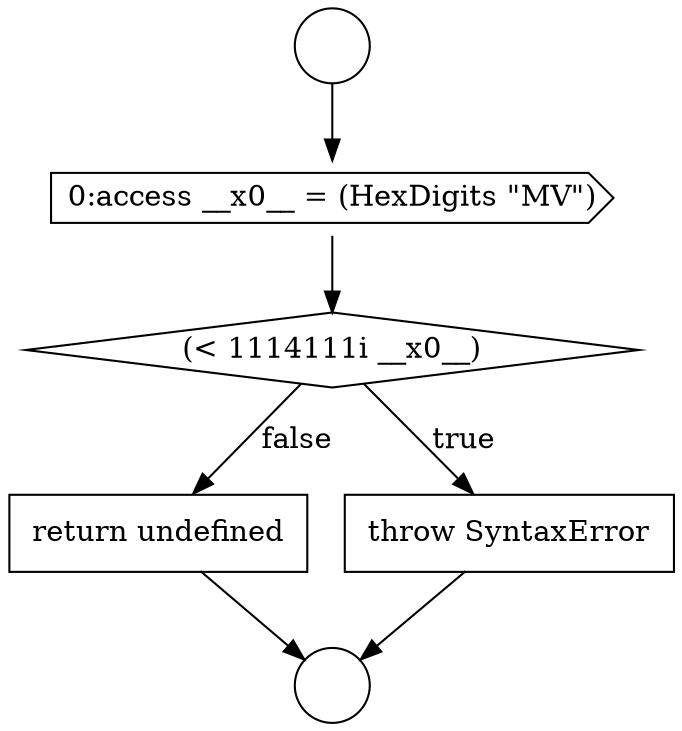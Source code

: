 digraph {
  node16911 [shape=diamond, label=<<font color="black">(&lt; 1114111i __x0__)</font>> color="black" fillcolor="white" style=filled]
  node16910 [shape=cds, label=<<font color="black">0:access __x0__ = (HexDigits &quot;MV&quot;)</font>> color="black" fillcolor="white" style=filled]
  node16913 [shape=none, margin=0, label=<<font color="black">
    <table border="0" cellborder="1" cellspacing="0" cellpadding="10">
      <tr><td align="left">return undefined</td></tr>
    </table>
  </font>> color="black" fillcolor="white" style=filled]
  node16909 [shape=circle label=" " color="black" fillcolor="white" style=filled]
  node16912 [shape=none, margin=0, label=<<font color="black">
    <table border="0" cellborder="1" cellspacing="0" cellpadding="10">
      <tr><td align="left">throw SyntaxError</td></tr>
    </table>
  </font>> color="black" fillcolor="white" style=filled]
  node16908 [shape=circle label=" " color="black" fillcolor="white" style=filled]
  node16912 -> node16909 [ color="black"]
  node16908 -> node16910 [ color="black"]
  node16911 -> node16912 [label=<<font color="black">true</font>> color="black"]
  node16911 -> node16913 [label=<<font color="black">false</font>> color="black"]
  node16913 -> node16909 [ color="black"]
  node16910 -> node16911 [ color="black"]
}
